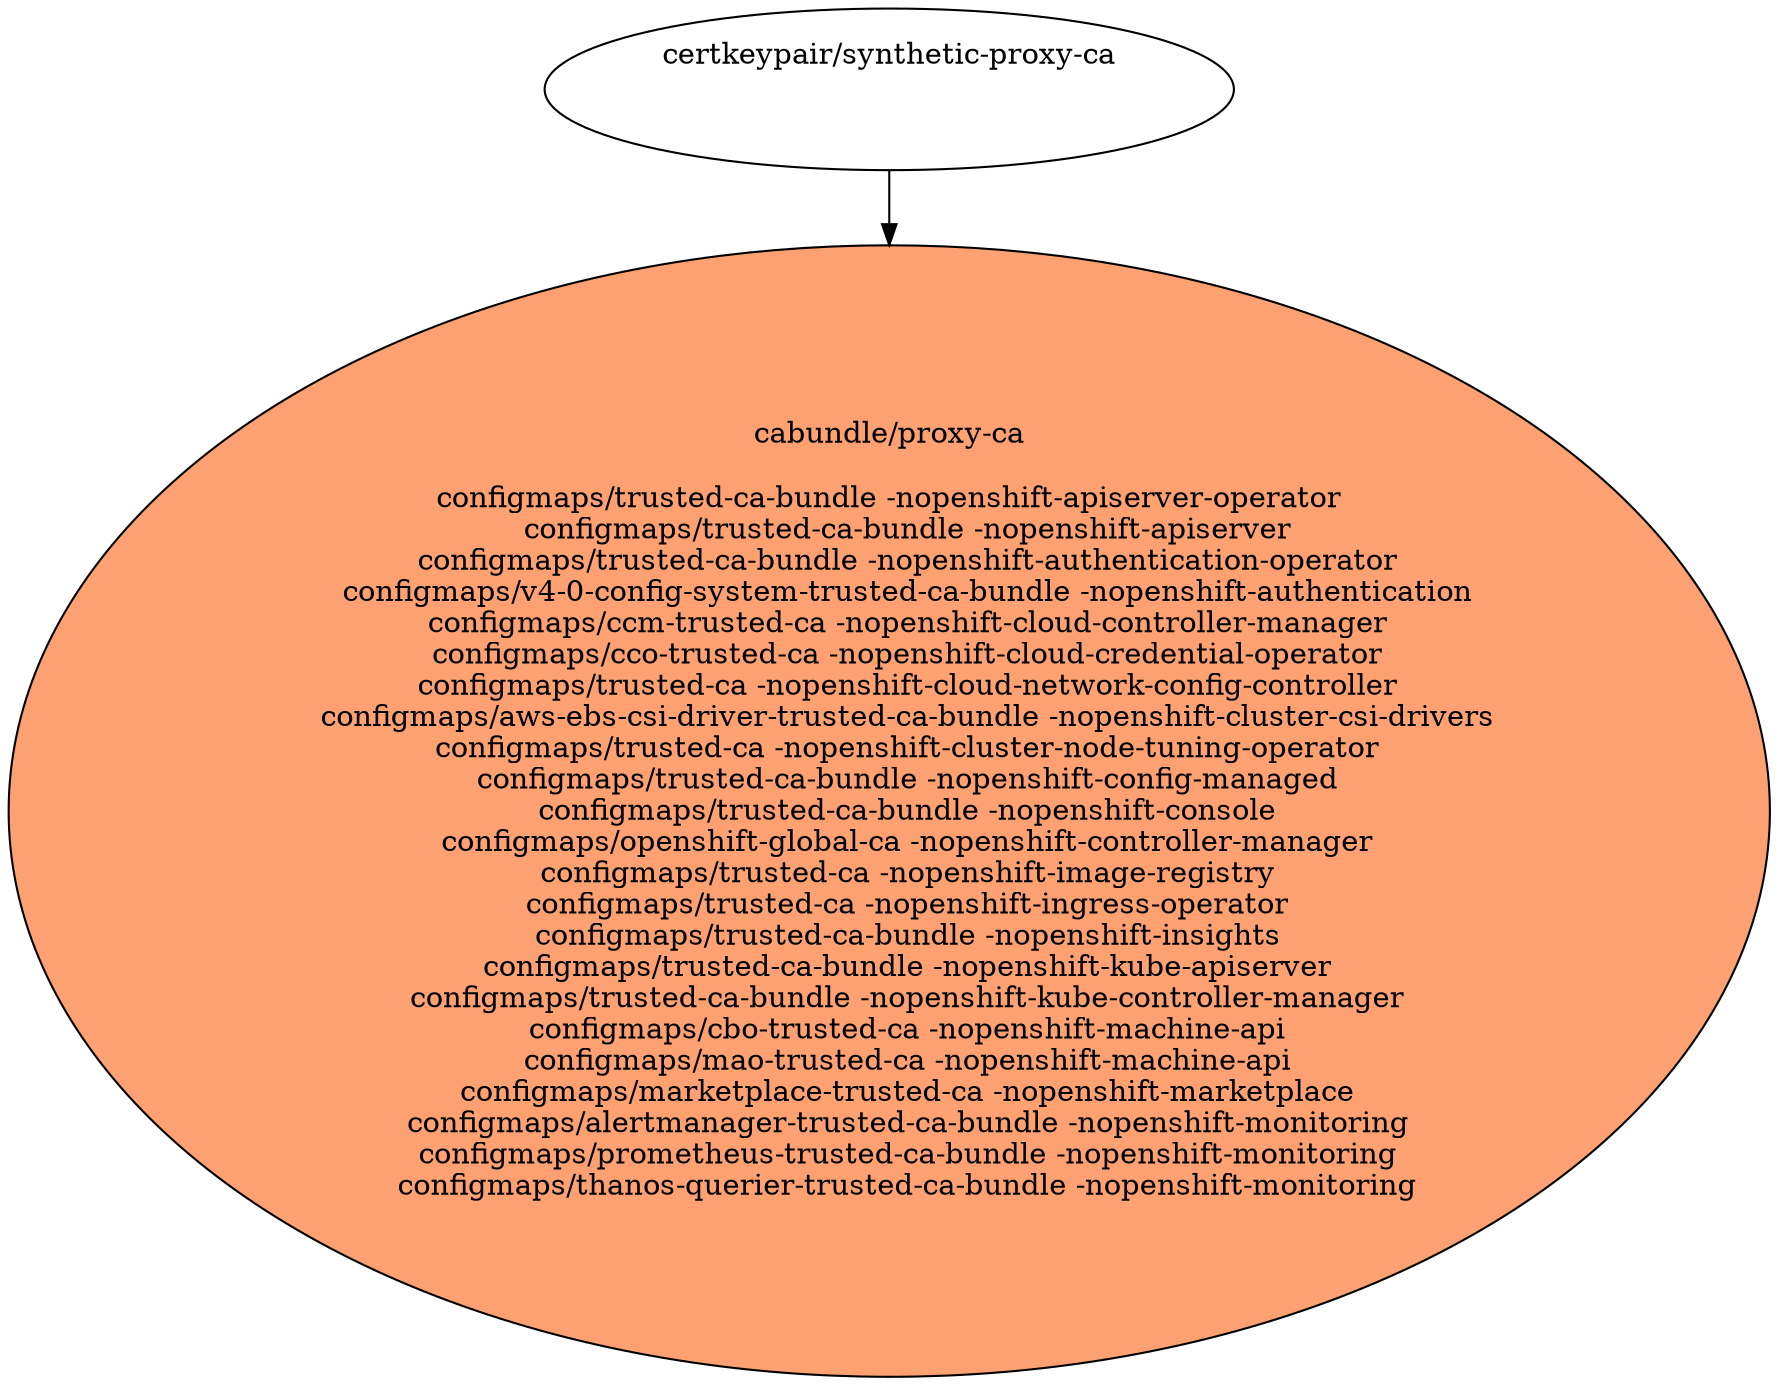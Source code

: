 digraph "OpenShift Certificates" {
  // Node definitions.
  0 [
    label="certkeypair/synthetic-proxy-ca\n\n\n"
    style=filled
    fillcolor=white
  ];
  1 [
    label="cabundle/proxy-ca\n\nconfigmaps/trusted-ca-bundle -nopenshift-apiserver-operator\n    configmaps/trusted-ca-bundle -nopenshift-apiserver\n    configmaps/trusted-ca-bundle -nopenshift-authentication-operator\n    configmaps/v4-0-config-system-trusted-ca-bundle -nopenshift-authentication\n    configmaps/ccm-trusted-ca -nopenshift-cloud-controller-manager\n    configmaps/cco-trusted-ca -nopenshift-cloud-credential-operator\n    configmaps/trusted-ca -nopenshift-cloud-network-config-controller\n    configmaps/aws-ebs-csi-driver-trusted-ca-bundle -nopenshift-cluster-csi-drivers\n    configmaps/trusted-ca -nopenshift-cluster-node-tuning-operator\n    configmaps/trusted-ca-bundle -nopenshift-config-managed\n    configmaps/trusted-ca-bundle -nopenshift-console\n    configmaps/openshift-global-ca -nopenshift-controller-manager\n    configmaps/trusted-ca -nopenshift-image-registry\n    configmaps/trusted-ca -nopenshift-ingress-operator\n    configmaps/trusted-ca-bundle -nopenshift-insights\n    configmaps/trusted-ca-bundle -nopenshift-kube-apiserver\n    configmaps/trusted-ca-bundle -nopenshift-kube-controller-manager\n    configmaps/cbo-trusted-ca -nopenshift-machine-api\n    configmaps/mao-trusted-ca -nopenshift-machine-api\n    configmaps/marketplace-trusted-ca -nopenshift-marketplace\n    configmaps/alertmanager-trusted-ca-bundle -nopenshift-monitoring\n    configmaps/prometheus-trusted-ca-bundle -nopenshift-monitoring\n    configmaps/thanos-querier-trusted-ca-bundle -nopenshift-monitoring\n"
    style=filled
    fillcolor="#fda172"
  ];

  // Edge definitions.
  0 -> 1;
}